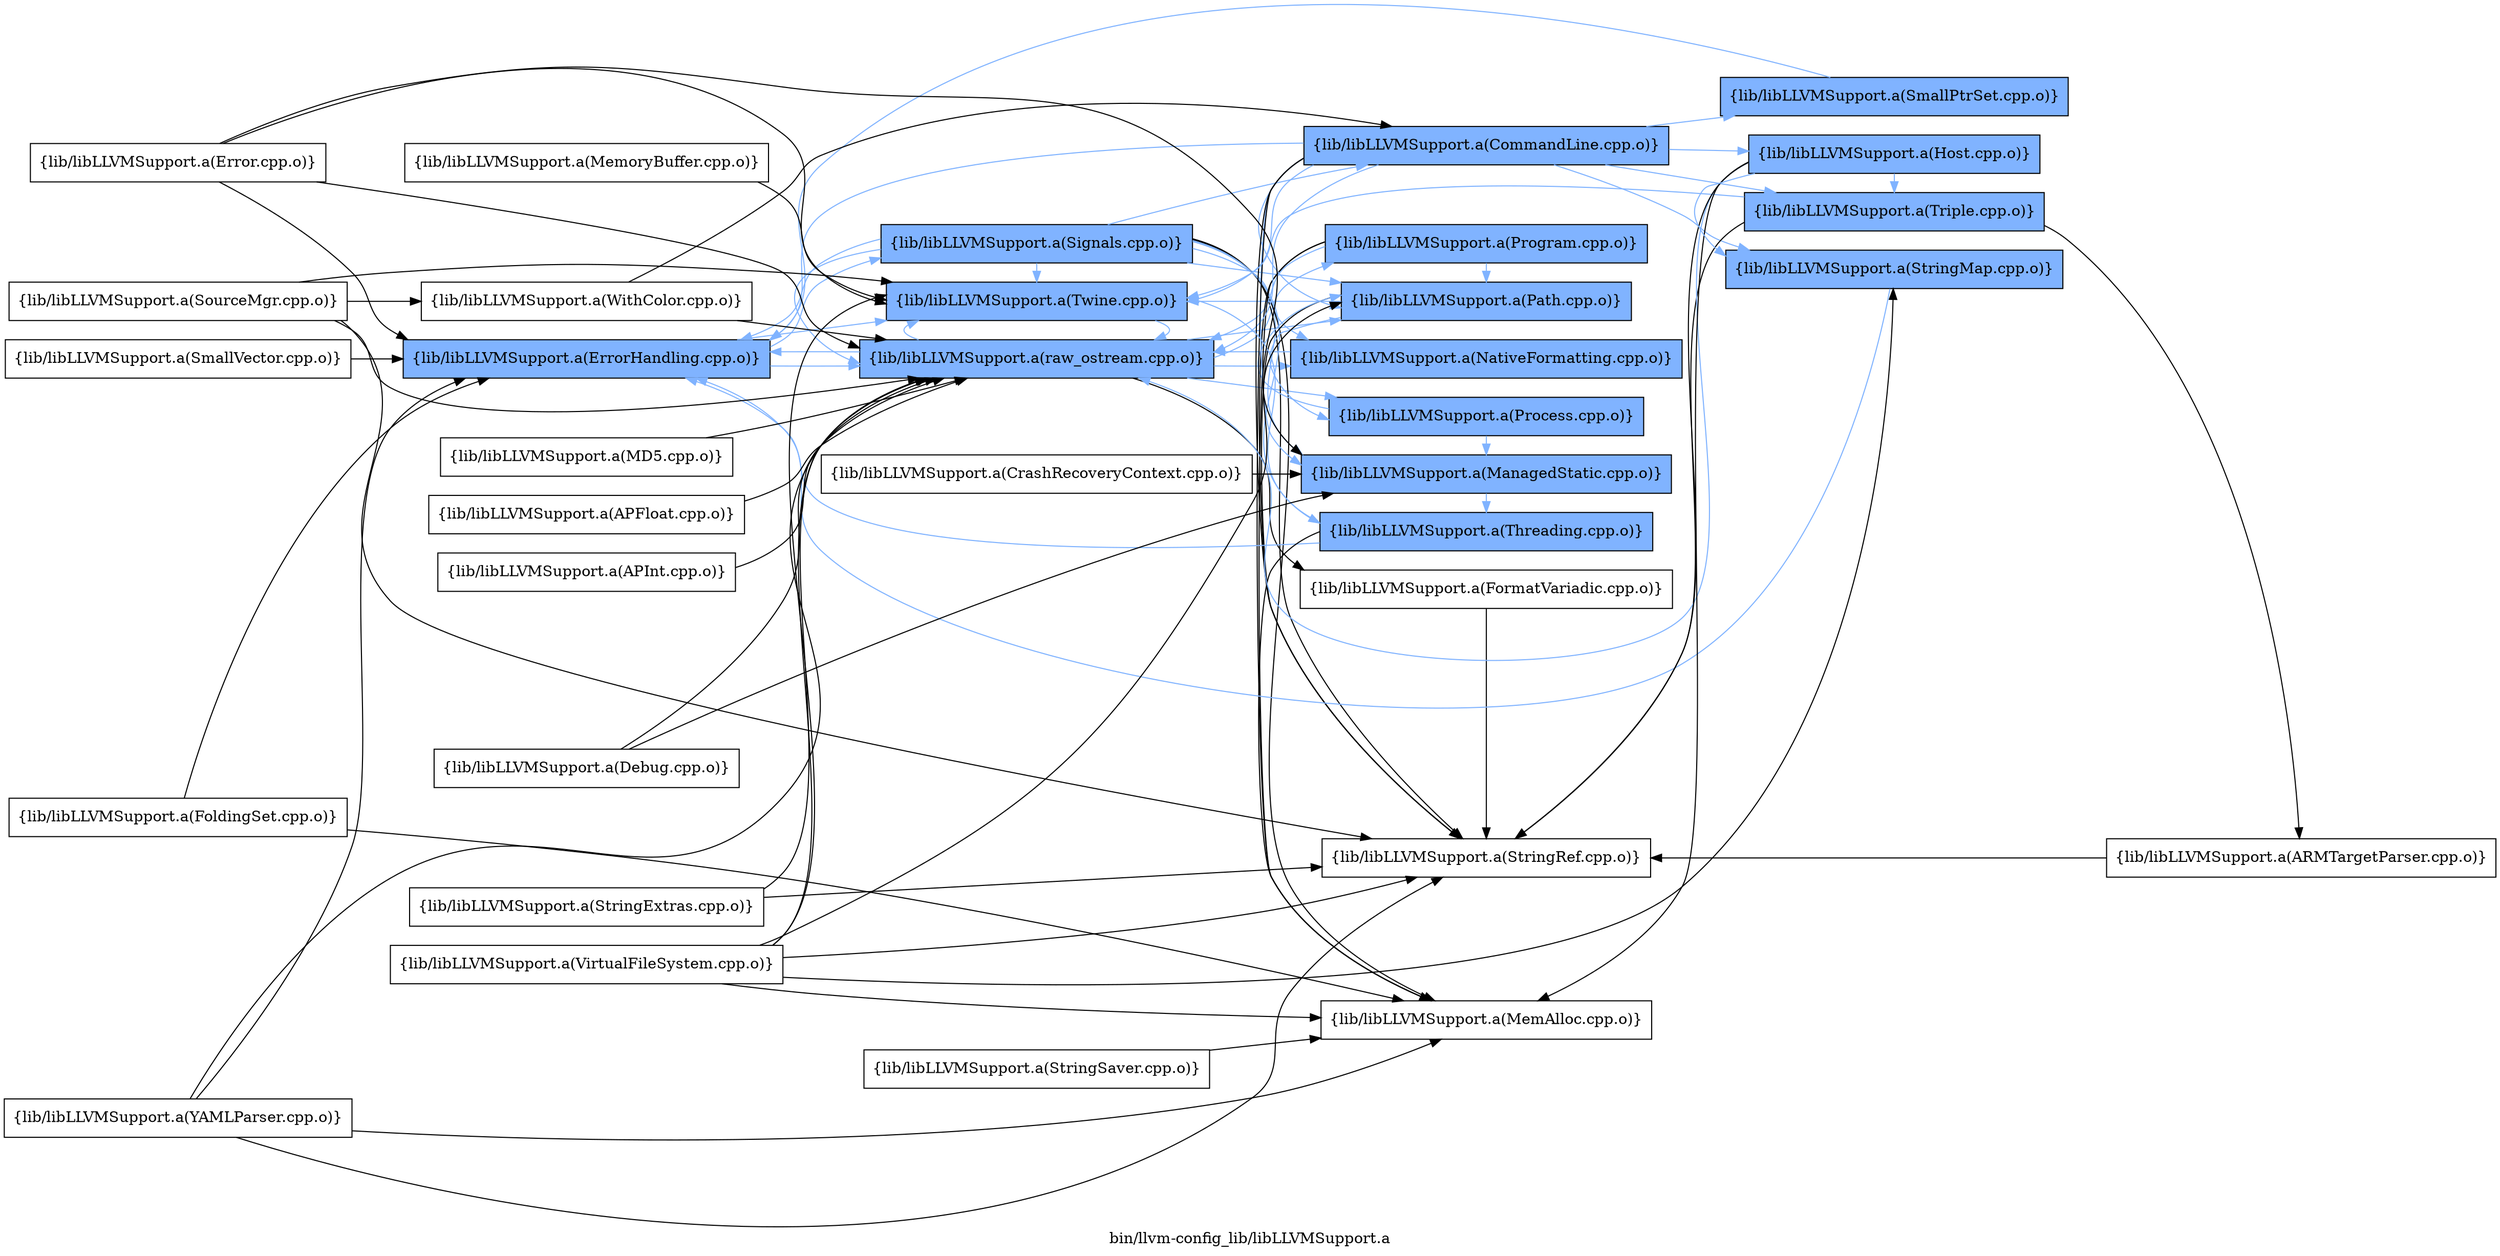 digraph "bin/llvm-config_lib/libLLVMSupport.a" {
	label="bin/llvm-config_lib/libLLVMSupport.a";
	rankdir=LR;
	{ rank=same; Node0x55df6843adc8;  }
	{ rank=same; Node0x55df6843abe8; Node0x55df6843c4e8; Node0x55df6843c8f8;  }
	{ rank=same; Node0x55df6843bb38; Node0x55df6843ab98; Node0x55df6843cf38; Node0x55df6843bae8; Node0x55df6843d118; Node0x55df6843cf88; Node0x55df6843c498; Node0x55df6843c308; Node0x55df6843bc28; Node0x55df6843af08;  }
	{ rank=same; Node0x55df6843c0d8; Node0x55df6843ce98; Node0x55df6843c3a8; Node0x55df6843cb78;  }

	Node0x55df6843adc8 [shape=record,shape=box,group=1,style=filled,fillcolor="0.600000 0.5 1",label="{lib/libLLVMSupport.a(ErrorHandling.cpp.o)}"];
	Node0x55df6843adc8 -> Node0x55df6843abe8[color="0.600000 0.5 1"];
	Node0x55df6843adc8 -> Node0x55df6843c4e8[color="0.600000 0.5 1"];
	Node0x55df6843adc8 -> Node0x55df6843c8f8[color="0.600000 0.5 1"];
	Node0x55df6843c498 [shape=record,shape=box,group=0,label="{lib/libLLVMSupport.a(MemAlloc.cpp.o)}"];
	Node0x55df6843c0d8 [shape=record,shape=box,group=1,style=filled,fillcolor="0.600000 0.5 1",label="{lib/libLLVMSupport.a(StringMap.cpp.o)}"];
	Node0x55df6843c0d8 -> Node0x55df6843adc8[color="0.600000 0.5 1"];
	Node0x55df6843c308 [shape=record,shape=box,group=0,label="{lib/libLLVMSupport.a(StringRef.cpp.o)}"];
	Node0x55df6843ce98 [shape=record,shape=box,group=1,style=filled,fillcolor="0.600000 0.5 1",label="{lib/libLLVMSupport.a(Triple.cpp.o)}"];
	Node0x55df6843ce98 -> Node0x55df6843c308;
	Node0x55df6843ce98 -> Node0x55df6843cc68;
	Node0x55df6843ce98 -> Node0x55df6843abe8[color="0.600000 0.5 1"];
	Node0x55df6843abe8 [shape=record,shape=box,group=1,style=filled,fillcolor="0.600000 0.5 1",label="{lib/libLLVMSupport.a(Twine.cpp.o)}"];
	Node0x55df6843abe8 -> Node0x55df6843c4e8[color="0.600000 0.5 1"];
	Node0x55df6843b458 [shape=record,shape=box,group=0,label="{lib/libLLVMSupport.a(WithColor.cpp.o)}"];
	Node0x55df6843b458 -> Node0x55df6843bc28;
	Node0x55df6843b458 -> Node0x55df6843c4e8;
	Node0x55df6843c4e8 [shape=record,shape=box,group=1,style=filled,fillcolor="0.600000 0.5 1",label="{lib/libLLVMSupport.a(raw_ostream.cpp.o)}"];
	Node0x55df6843c4e8 -> Node0x55df6843adc8[color="0.600000 0.5 1"];
	Node0x55df6843c4e8 -> Node0x55df6843abe8[color="0.600000 0.5 1"];
	Node0x55df6843c4e8 -> Node0x55df6843bb38[color="0.600000 0.5 1"];
	Node0x55df6843c4e8 -> Node0x55df6843ab98;
	Node0x55df6843c4e8 -> Node0x55df6843cf38[color="0.600000 0.5 1"];
	Node0x55df6843c4e8 -> Node0x55df6843bae8[color="0.600000 0.5 1"];
	Node0x55df6843c4e8 -> Node0x55df6843d118[color="0.600000 0.5 1"];
	Node0x55df6843cf38 [shape=record,shape=box,group=1,style=filled,fillcolor="0.600000 0.5 1",label="{lib/libLLVMSupport.a(Path.cpp.o)}"];
	Node0x55df6843cf38 -> Node0x55df6843c308;
	Node0x55df6843cf38 -> Node0x55df6843abe8[color="0.600000 0.5 1"];
	Node0x55df6843cf38 -> Node0x55df6843bae8[color="0.600000 0.5 1"];
	Node0x55df6843c8f8 [shape=record,shape=box,group=1,style=filled,fillcolor="0.600000 0.5 1",label="{lib/libLLVMSupport.a(Signals.cpp.o)}"];
	Node0x55df6843c8f8 -> Node0x55df6843adc8[color="0.600000 0.5 1"];
	Node0x55df6843c8f8 -> Node0x55df6843cf88[color="0.600000 0.5 1"];
	Node0x55df6843c8f8 -> Node0x55df6843c498;
	Node0x55df6843c8f8 -> Node0x55df6843c308;
	Node0x55df6843c8f8 -> Node0x55df6843abe8[color="0.600000 0.5 1"];
	Node0x55df6843c8f8 -> Node0x55df6843bc28[color="0.600000 0.5 1"];
	Node0x55df6843c8f8 -> Node0x55df6843c4e8[color="0.600000 0.5 1"];
	Node0x55df6843c8f8 -> Node0x55df6843bb38[color="0.600000 0.5 1"];
	Node0x55df6843c8f8 -> Node0x55df6843cf38[color="0.600000 0.5 1"];
	Node0x55df6843c8f8 -> Node0x55df6843af08[color="0.600000 0.5 1"];
	Node0x55df6843c808 [shape=record,shape=box,group=0,label="{lib/libLLVMSupport.a(Debug.cpp.o)}"];
	Node0x55df6843c808 -> Node0x55df6843cf88;
	Node0x55df6843c808 -> Node0x55df6843c4e8;
	Node0x55df6843cf88 [shape=record,shape=box,group=1,style=filled,fillcolor="0.600000 0.5 1",label="{lib/libLLVMSupport.a(ManagedStatic.cpp.o)}"];
	Node0x55df6843cf88 -> Node0x55df6843af08[color="0.600000 0.5 1"];
	Node0x55df6843af08 [shape=record,shape=box,group=1,style=filled,fillcolor="0.600000 0.5 1",label="{lib/libLLVMSupport.a(Threading.cpp.o)}"];
	Node0x55df6843af08 -> Node0x55df6843adc8[color="0.600000 0.5 1"];
	Node0x55df6843af08 -> Node0x55df6843c498;
	Node0x55df6843af08 -> Node0x55df6843abe8[color="0.600000 0.5 1"];
	Node0x55df6843b4f8 [shape=record,shape=box,group=0,label="{lib/libLLVMSupport.a(SmallVector.cpp.o)}"];
	Node0x55df6843b4f8 -> Node0x55df6843adc8;
	Node0x55df6843cfd8 [shape=record,shape=box,group=0,label="{lib/libLLVMSupport.a(APFloat.cpp.o)}"];
	Node0x55df6843cfd8 -> Node0x55df6843c4e8;
	Node0x55df6843ab48 [shape=record,shape=box,group=0,label="{lib/libLLVMSupport.a(APInt.cpp.o)}"];
	Node0x55df6843ab48 -> Node0x55df6843c4e8;
	Node0x55df6843b7c8 [shape=record,shape=box,group=0,label="{lib/libLLVMSupport.a(FoldingSet.cpp.o)}"];
	Node0x55df6843b7c8 -> Node0x55df6843adc8;
	Node0x55df6843b7c8 -> Node0x55df6843c498;
	Node0x55df6843bdb8 [shape=record,shape=box,group=0,label="{lib/libLLVMSupport.a(Error.cpp.o)}"];
	Node0x55df6843bdb8 -> Node0x55df6843adc8;
	Node0x55df6843bdb8 -> Node0x55df6843cf88;
	Node0x55df6843bdb8 -> Node0x55df6843abe8;
	Node0x55df6843bdb8 -> Node0x55df6843c4e8;
	Node0x55df6843cc68 [shape=record,shape=box,group=0,label="{lib/libLLVMSupport.a(ARMTargetParser.cpp.o)}"];
	Node0x55df6843cc68 -> Node0x55df6843c308;
	Node0x55df6843bc28 [shape=record,shape=box,group=1,style=filled,fillcolor="0.600000 0.5 1",label="{lib/libLLVMSupport.a(CommandLine.cpp.o)}"];
	Node0x55df6843bc28 -> Node0x55df6843adc8[color="0.600000 0.5 1"];
	Node0x55df6843bc28 -> Node0x55df6843cf88[color="0.600000 0.5 1"];
	Node0x55df6843bc28 -> Node0x55df6843c498;
	Node0x55df6843bc28 -> Node0x55df6843c0d8[color="0.600000 0.5 1"];
	Node0x55df6843bc28 -> Node0x55df6843c308;
	Node0x55df6843bc28 -> Node0x55df6843ce98[color="0.600000 0.5 1"];
	Node0x55df6843bc28 -> Node0x55df6843abe8[color="0.600000 0.5 1"];
	Node0x55df6843bc28 -> Node0x55df6843c3a8[color="0.600000 0.5 1"];
	Node0x55df6843bc28 -> Node0x55df6843c4e8[color="0.600000 0.5 1"];
	Node0x55df6843bc28 -> Node0x55df6843cb78[color="0.600000 0.5 1"];
	Node0x55df6843bc28 -> Node0x55df6843cf38[color="0.600000 0.5 1"];
	Node0x55df6843c3a8 [shape=record,shape=box,group=1,style=filled,fillcolor="0.600000 0.5 1",label="{lib/libLLVMSupport.a(SmallPtrSet.cpp.o)}"];
	Node0x55df6843c3a8 -> Node0x55df6843adc8[color="0.600000 0.5 1"];
	Node0x55df6843cb78 [shape=record,shape=box,group=1,style=filled,fillcolor="0.600000 0.5 1",label="{lib/libLLVMSupport.a(Host.cpp.o)}"];
	Node0x55df6843cb78 -> Node0x55df6843c498;
	Node0x55df6843cb78 -> Node0x55df6843c0d8[color="0.600000 0.5 1"];
	Node0x55df6843cb78 -> Node0x55df6843c308;
	Node0x55df6843cb78 -> Node0x55df6843ce98[color="0.600000 0.5 1"];
	Node0x55df6843cb78 -> Node0x55df6843c4e8[color="0.600000 0.5 1"];
	Node0x55df6843cb28 [shape=record,shape=box,group=0,label="{lib/libLLVMSupport.a(StringSaver.cpp.o)}"];
	Node0x55df6843cb28 -> Node0x55df6843c498;
	Node0x55df6843d078 [shape=record,shape=box,group=0,label="{lib/libLLVMSupport.a(VirtualFileSystem.cpp.o)}"];
	Node0x55df6843d078 -> Node0x55df6843c498;
	Node0x55df6843d078 -> Node0x55df6843c0d8;
	Node0x55df6843d078 -> Node0x55df6843c308;
	Node0x55df6843d078 -> Node0x55df6843abe8;
	Node0x55df6843d078 -> Node0x55df6843c4e8;
	Node0x55df6843d078 -> Node0x55df6843cf38;
	Node0x55df6843af58 [shape=record,shape=box,group=0,label="{lib/libLLVMSupport.a(MemoryBuffer.cpp.o)}"];
	Node0x55df6843af58 -> Node0x55df6843abe8;
	Node0x55df6843b638 [shape=record,shape=box,group=0,label="{lib/libLLVMSupport.a(SourceMgr.cpp.o)}"];
	Node0x55df6843b638 -> Node0x55df6843c308;
	Node0x55df6843b638 -> Node0x55df6843abe8;
	Node0x55df6843b638 -> Node0x55df6843b458;
	Node0x55df6843b638 -> Node0x55df6843c4e8;
	Node0x55df6843ce48 [shape=record,shape=box,group=0,label="{lib/libLLVMSupport.a(YAMLParser.cpp.o)}"];
	Node0x55df6843ce48 -> Node0x55df6843adc8;
	Node0x55df6843ce48 -> Node0x55df6843c498;
	Node0x55df6843ce48 -> Node0x55df6843c308;
	Node0x55df6843ce48 -> Node0x55df6843c4e8;
	Node0x55df6843bb38 [shape=record,shape=box,group=1,style=filled,fillcolor="0.600000 0.5 1",label="{lib/libLLVMSupport.a(NativeFormatting.cpp.o)}"];
	Node0x55df6843bb38 -> Node0x55df6843c4e8[color="0.600000 0.5 1"];
	Node0x55df6843ab98 [shape=record,shape=box,group=0,label="{lib/libLLVMSupport.a(FormatVariadic.cpp.o)}"];
	Node0x55df6843ab98 -> Node0x55df6843c308;
	Node0x55df6843bae8 [shape=record,shape=box,group=1,style=filled,fillcolor="0.600000 0.5 1",label="{lib/libLLVMSupport.a(Process.cpp.o)}"];
	Node0x55df6843bae8 -> Node0x55df6843cf88[color="0.600000 0.5 1"];
	Node0x55df6843bae8 -> Node0x55df6843cf38[color="0.600000 0.5 1"];
	Node0x55df6843d118 [shape=record,shape=box,group=1,style=filled,fillcolor="0.600000 0.5 1",label="{lib/libLLVMSupport.a(Program.cpp.o)}"];
	Node0x55df6843d118 -> Node0x55df6843c498;
	Node0x55df6843d118 -> Node0x55df6843c308;
	Node0x55df6843d118 -> Node0x55df6843c4e8[color="0.600000 0.5 1"];
	Node0x55df6843d118 -> Node0x55df6843cf38[color="0.600000 0.5 1"];
	Node0x55df6843c768 [shape=record,shape=box,group=0,label="{lib/libLLVMSupport.a(MD5.cpp.o)}"];
	Node0x55df6843c768 -> Node0x55df6843c4e8;
	Node0x55df6843b818 [shape=record,shape=box,group=0,label="{lib/libLLVMSupport.a(CrashRecoveryContext.cpp.o)}"];
	Node0x55df6843b818 -> Node0x55df6843cf88;
	Node0x55df6843aaf8 [shape=record,shape=box,group=0,label="{lib/libLLVMSupport.a(StringExtras.cpp.o)}"];
	Node0x55df6843aaf8 -> Node0x55df6843c308;
	Node0x55df6843aaf8 -> Node0x55df6843c4e8;
}
